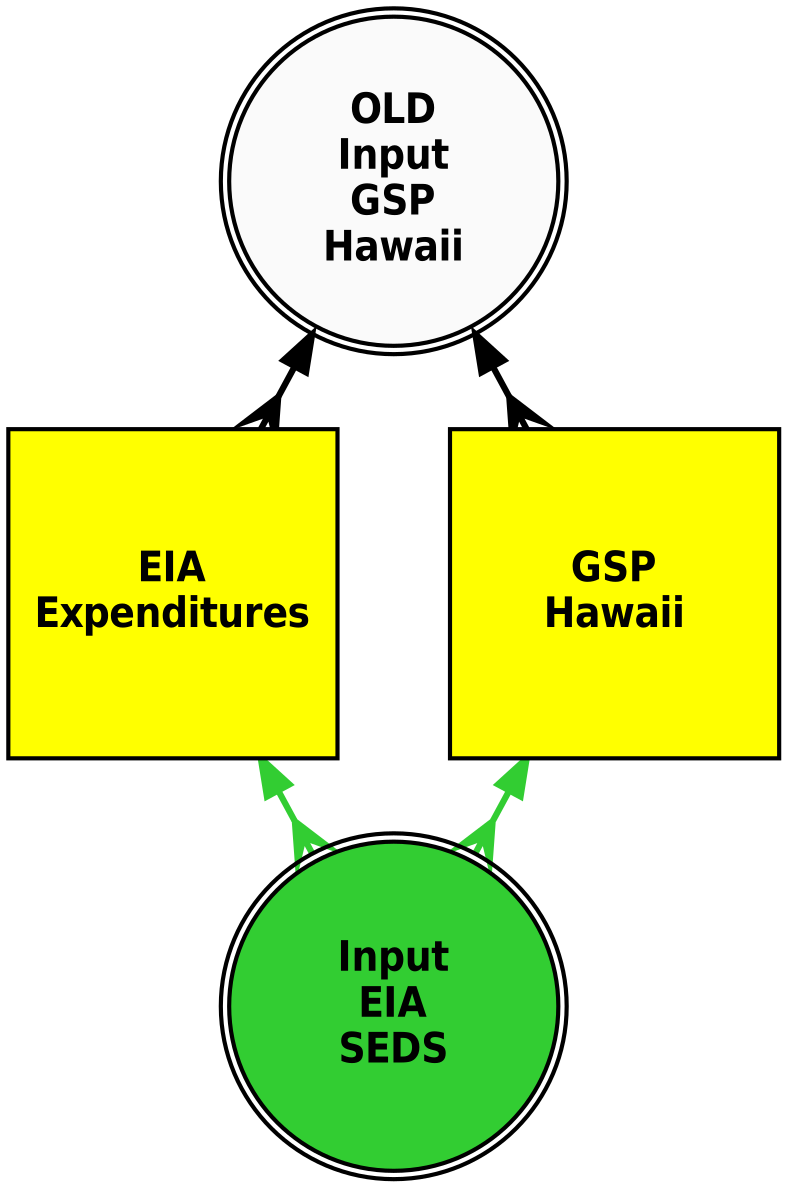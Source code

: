 digraph dependencies {
layers="one:two:three";
outputorder="edgesfirst";
nodesep=0.75;
OLD_Input_GSP_Hawaii [layer="two"] [style="filled"] [height="2.2"] [shape="doublecircle"] [fontsize="20"] [fillcolor="grey98"] [fontname="Helvetica-Narrow-Bold"] [fixedsize="true"] [label="OLD\nInput\nGSP\nHawaii"] [width="2.2"] [penwidth="2"];
OLD_Input_GSP_Hawaii -> EIA_Expenditures [layer="one"] [arrowhead="crow"] [color="black"] [arrowsize="1.75"] [dir="both"] [penwidth="3"];
OLD_Input_GSP_Hawaii -> GSP_Hawaii [layer="one"] [arrowhead="crow"] [color="black"] [arrowsize="1.75"] [dir="both"] [penwidth="3"];
EIA_Expenditures [layer="two"] [style="filled"] [height="2.2"] [shape="box"] [fontsize="20"] [fillcolor="yellow"] [fontname="Helvetica-Narrow-Bold"] [fixedsize="true"] [label="EIA\nExpenditures"] [width="2.2"] [penwidth="2"];
EIA_Expenditures -> Input_EIA_SEDS [layer="one"] [arrowhead="crow"] [color="limegreen"] [arrowsize="1.75"] [dir="both"] [penwidth="3"];
GSP_Hawaii [layer="two"] [style="filled"] [height="2.2"] [shape="box"] [fontsize="20"] [fillcolor="yellow"] [fontname="Helvetica-Narrow-Bold"] [fixedsize="true"] [label="GSP\nHawaii"] [width="2.2"] [penwidth="2"];
GSP_Hawaii -> Input_EIA_SEDS [layer="one"] [arrowhead="crow"] [color="limegreen"] [arrowsize="1.75"] [dir="both"] [penwidth="3"];
Input_EIA_SEDS [layer="two"] [style="filled"] [height="2.2"] [shape="doublecircle"] [fontsize="20"] [fillcolor="limegreen"] [fontname="Helvetica-Narrow-Bold"] [fixedsize="true"] [label="Input\nEIA\nSEDS"] [width="2.2"] [penwidth="2"];
}